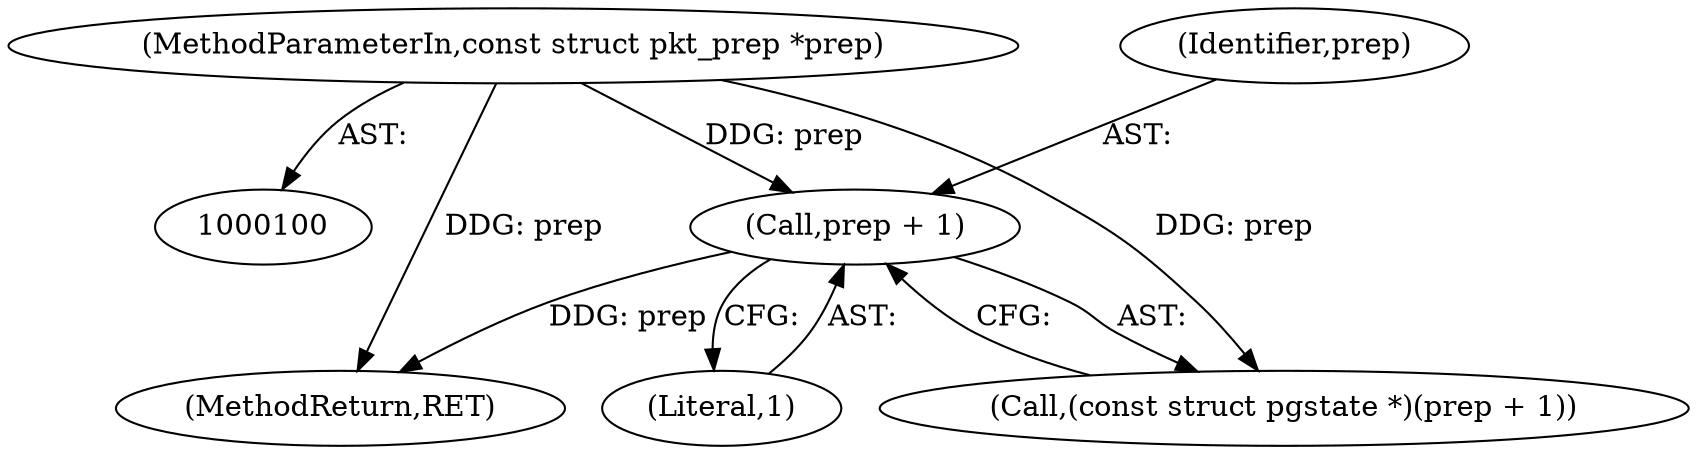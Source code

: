 digraph "0_tcpdump_3ed82f4ed0095768529afc22b923c8f7171fff70_0@pointer" {
"1000138" [label="(Call,prep + 1)"];
"1000102" [label="(MethodParameterIn,const struct pkt_prep *prep)"];
"1000102" [label="(MethodParameterIn,const struct pkt_prep *prep)"];
"1000140" [label="(Literal,1)"];
"1000139" [label="(Identifier,prep)"];
"1000250" [label="(MethodReturn,RET)"];
"1000138" [label="(Call,prep + 1)"];
"1000136" [label="(Call,(const struct pgstate *)(prep + 1))"];
"1000138" -> "1000136"  [label="AST: "];
"1000138" -> "1000140"  [label="CFG: "];
"1000139" -> "1000138"  [label="AST: "];
"1000140" -> "1000138"  [label="AST: "];
"1000136" -> "1000138"  [label="CFG: "];
"1000138" -> "1000250"  [label="DDG: prep"];
"1000102" -> "1000138"  [label="DDG: prep"];
"1000102" -> "1000100"  [label="AST: "];
"1000102" -> "1000250"  [label="DDG: prep"];
"1000102" -> "1000136"  [label="DDG: prep"];
}

